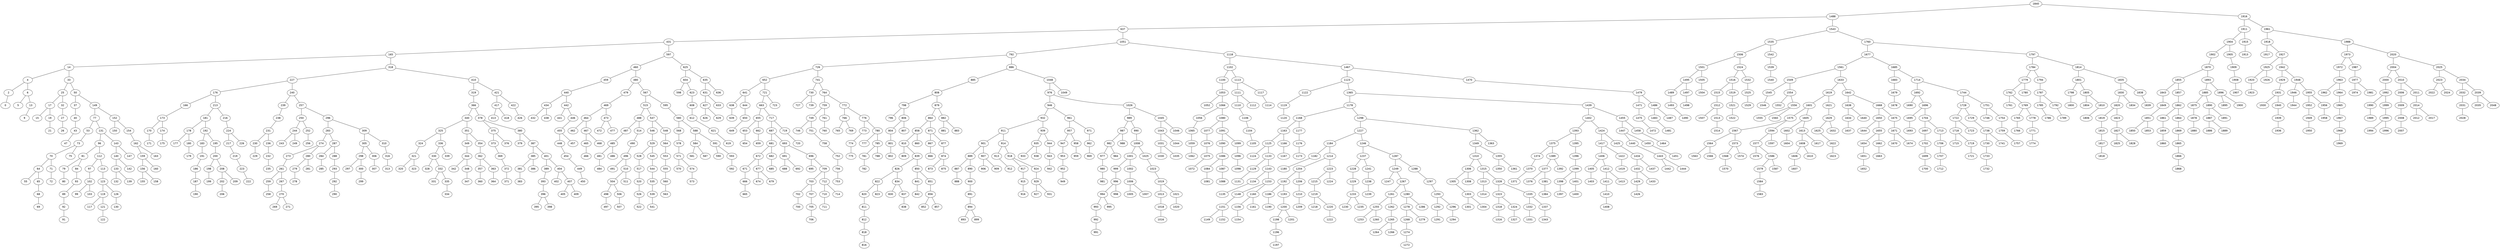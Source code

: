 graph BST {
    node [fontname="Helvetica"];
    1840 [label="1840"];
    1840 -- 1488;
    1488 [label="1488"];
    1488 -- 637;
    637 [label="637"];
    637 -- 431;
    431 [label="431"];
    431 -- 165;
    165 [label="165"];
    165 -- 14;
    14 [label="14"];
    14 -- 4;
    4 [label="4"];
    4 -- 2;
    2 [label="2"];
    2 -- 0;
    0 [label="0"];
    4 -- 6;
    6 [label="6"];
    6 -- 5;
    5 [label="5"];
    6 -- 13;
    13 [label="13"];
    13 -- 9;
    9 [label="9"];
    14 -- 33;
    33 [label="33"];
    33 -- 25;
    25 [label="25"];
    25 -- 17;
    17 [label="17"];
    17 -- 15;
    15 [label="15"];
    17 -- 19;
    19 [label="19"];
    19 -- 21;
    21 [label="21"];
    25 -- 32;
    32 [label="32"];
    32 -- 27;
    27 [label="27"];
    27 -- 26;
    26 [label="26"];
    33 -- 50;
    50 [label="50"];
    50 -- 37;
    37 [label="37"];
    37 -- 40;
    40 [label="40"];
    40 -- 43;
    43 [label="43"];
    43 -- 47;
    47 [label="47"];
    50 -- 149;
    149 [label="149"];
    149 -- 77;
    77 [label="77"];
    77 -- 53;
    53 [label="53"];
    53 -- 73;
    73 [label="73"];
    73 -- 70;
    70 [label="70"];
    70 -- 64;
    64 [label="64"];
    64 -- 55;
    55 [label="55"];
    64 -- 65;
    65 [label="65"];
    65 -- 68;
    68 [label="68"];
    68 -- 69;
    69 [label="69"];
    70 -- 71;
    71 [label="71"];
    71 -- 72;
    72 [label="72"];
    73 -- 75;
    75 [label="75"];
    77 -- 131;
    131 [label="131"];
    131 -- 96;
    96 [label="96"];
    96 -- 81;
    81 [label="81"];
    81 -- 79;
    79 [label="79"];
    79 -- 80;
    80 [label="80"];
    81 -- 84;
    84 [label="84"];
    84 -- 93;
    93 [label="93"];
    93 -- 89;
    89 [label="89"];
    89 -- 92;
    92 [label="92"];
    92 -- 91;
    91 [label="91"];
    96 -- 112;
    112 [label="112"];
    112 -- 97;
    97 [label="97"];
    97 -- 102;
    102 [label="102"];
    102 -- 99;
    99 [label="99"];
    102 -- 103;
    103 [label="103"];
    112 -- 113;
    113 [label="113"];
    113 -- 123;
    123 [label="123"];
    123 -- 119;
    119 [label="119"];
    119 -- 117;
    117 [label="117"];
    119 -- 121;
    121 [label="121"];
    121 -- 122;
    122 [label="122"];
    123 -- 126;
    126 [label="126"];
    126 -- 130;
    130 [label="130"];
    131 -- 143;
    143 [label="143"];
    143 -- 140;
    140 [label="140"];
    140 -- 133;
    133 [label="133"];
    133 -- 132;
    132 [label="132"];
    133 -- 139;
    139 [label="139"];
    140 -- 142;
    142 [label="142"];
    143 -- 147;
    147 [label="147"];
    149 -- 152;
    152 [label="152"];
    152 -- 150;
    150 [label="150"];
    152 -- 154;
    154 [label="154"];
    154 -- 162;
    162 [label="162"];
    162 -- 159;
    159 [label="159"];
    159 -- 156;
    156 [label="156"];
    156 -- 155;
    155 [label="155"];
    156 -- 158;
    158 [label="158"];
    159 -- 160;
    160 [label="160"];
    162 -- 163;
    163 [label="163"];
    165 -- 318;
    318 [label="318"];
    318 -- 227;
    227 [label="227"];
    227 -- 176;
    176 [label="176"];
    176 -- 166;
    166 [label="166"];
    166 -- 173;
    173 [label="173"];
    173 -- 170;
    170 [label="170"];
    170 -- 171;
    171 [label="171"];
    173 -- 174;
    174 [label="174"];
    174 -- 175;
    175 [label="175"];
    176 -- 213;
    213 [label="213"];
    213 -- 181;
    181 [label="181"];
    181 -- 178;
    178 [label="178"];
    178 -- 177;
    177 [label="177"];
    178 -- 180;
    180 [label="180"];
    180 -- 179;
    179 [label="179"];
    181 -- 192;
    192 [label="192"];
    192 -- 183;
    183 [label="183"];
    183 -- 191;
    191 [label="191"];
    191 -- 186;
    186 [label="186"];
    186 -- 187;
    187 [label="187"];
    187 -- 190;
    190 [label="190"];
    192 -- 195;
    195 [label="195"];
    195 -- 200;
    200 [label="200"];
    200 -- 198;
    198 [label="198"];
    198 -- 199;
    199 [label="199"];
    200 -- 208;
    208 [label="208"];
    208 -- 202;
    202 [label="202"];
    202 -- 206;
    206 [label="206"];
    208 -- 209;
    209 [label="209"];
    213 -- 216;
    216 [label="216"];
    216 -- 224;
    224 [label="224"];
    224 -- 217;
    217 [label="217"];
    217 -- 219;
    219 [label="219"];
    219 -- 223;
    223 [label="223"];
    223 -- 222;
    222 [label="222"];
    224 -- 226;
    226 [label="226"];
    227 -- 240;
    240 [label="240"];
    240 -- 239;
    239 [label="239"];
    239 -- 238;
    238 [label="238"];
    238 -- 231;
    231 [label="231"];
    231 -- 230;
    230 [label="230"];
    230 -- 229;
    229 [label="229"];
    231 -- 236;
    236 [label="236"];
    236 -- 232;
    232 [label="232"];
    232 -- 235;
    235 [label="235"];
    240 -- 257;
    257 [label="257"];
    257 -- 250;
    250 [label="250"];
    250 -- 244;
    244 [label="244"];
    244 -- 243;
    243 [label="243"];
    244 -- 249;
    249 [label="249"];
    250 -- 252;
    252 [label="252"];
    252 -- 256;
    256 [label="256"];
    257 -- 296;
    296 [label="296"];
    296 -- 283;
    283 [label="283"];
    283 -- 274;
    274 [label="274"];
    274 -- 273;
    273 [label="273"];
    273 -- 261;
    261 [label="261"];
    261 -- 259;
    259 [label="259"];
    259 -- 258;
    258 [label="258"];
    261 -- 267;
    267 [label="267"];
    267 -- 270;
    270 [label="270"];
    270 -- 269;
    269 [label="269"];
    270 -- 271;
    271 [label="271"];
    274 -- 280;
    280 [label="280"];
    280 -- 279;
    279 [label="279"];
    279 -- 278;
    278 [label="278"];
    280 -- 281;
    281 [label="281"];
    283 -- 287;
    287 [label="287"];
    287 -- 284;
    284 [label="284"];
    284 -- 285;
    285 [label="285"];
    287 -- 288;
    288 [label="288"];
    288 -- 293;
    293 [label="293"];
    293 -- 292;
    292 [label="292"];
    292 -- 290;
    290 [label="290"];
    296 -- 309;
    309 [label="309"];
    309 -- 305;
    305 [label="305"];
    305 -- 298;
    298 [label="298"];
    298 -- 297;
    297 [label="297"];
    298 -- 300;
    300 [label="300"];
    300 -- 299;
    299 [label="299"];
    305 -- 306;
    306 [label="306"];
    306 -- 307;
    307 [label="307"];
    309 -- 310;
    310 [label="310"];
    310 -- 316;
    316 [label="316"];
    316 -- 313;
    313 [label="313"];
    318 -- 410;
    410 [label="410"];
    410 -- 319;
    319 [label="319"];
    319 -- 366;
    366 [label="366"];
    366 -- 340;
    340 [label="340"];
    340 -- 325;
    325 [label="325"];
    325 -- 324;
    324 [label="324"];
    324 -- 321;
    321 [label="321"];
    321 -- 320;
    320 [label="320"];
    321 -- 323;
    323 [label="323"];
    325 -- 336;
    336 [label="336"];
    336 -- 330;
    330 [label="330"];
    330 -- 328;
    328 [label="328"];
    330 -- 332;
    332 [label="332"];
    332 -- 331;
    331 [label="331"];
    332 -- 335;
    335 [label="335"];
    335 -- 334;
    334 [label="334"];
    336 -- 339;
    339 [label="339"];
    340 -- 351;
    351 [label="351"];
    351 -- 349;
    349 [label="349"];
    349 -- 344;
    344 [label="344"];
    344 -- 342;
    342 [label="342"];
    344 -- 348;
    348 [label="348"];
    348 -- 347;
    347 [label="347"];
    351 -- 354;
    354 [label="354"];
    354 -- 362;
    362 [label="362"];
    362 -- 357;
    357 [label="357"];
    357 -- 360;
    360 [label="360"];
    362 -- 363;
    363 [label="363"];
    363 -- 364;
    364 [label="364"];
    366 -- 378;
    378 [label="378"];
    378 -- 375;
    375 [label="375"];
    375 -- 373;
    373 [label="373"];
    373 -- 369;
    369 [label="369"];
    369 -- 372;
    372 [label="372"];
    372 -- 371;
    371 [label="371"];
    375 -- 376;
    376 [label="376"];
    378 -- 380;
    380 [label="380"];
    380 -- 379;
    379 [label="379"];
    380 -- 387;
    387 [label="387"];
    387 -- 385;
    385 [label="385"];
    385 -- 381;
    381 [label="381"];
    381 -- 383;
    383 [label="383"];
    385 -- 386;
    386 [label="386"];
    387 -- 401;
    401 [label="401"];
    401 -- 389;
    389 [label="389"];
    389 -- 393;
    393 [label="393"];
    393 -- 396;
    396 [label="396"];
    396 -- 395;
    395 [label="395"];
    396 -- 398;
    398 [label="398"];
    401 -- 404;
    404 [label="404"];
    404 -- 402;
    402 [label="402"];
    404 -- 407;
    407 [label="407"];
    407 -- 405;
    405 [label="405"];
    407 -- 409;
    409 [label="409"];
    410 -- 421;
    421 [label="421"];
    421 -- 417;
    417 [label="417"];
    417 -- 413;
    413 [label="413"];
    417 -- 418;
    418 [label="418"];
    421 -- 422;
    422 [label="422"];
    422 -- 426;
    426 [label="426"];
    431 -- 597;
    597 [label="597"];
    597 -- 460;
    460 [label="460"];
    460 -- 459;
    459 [label="459"];
    459 -- 440;
    440 [label="440"];
    440 -- 434;
    434 [label="434"];
    434 -- 432;
    432 [label="432"];
    434 -- 438;
    438 [label="438"];
    440 -- 442;
    442 [label="442"];
    442 -- 441;
    441 [label="441"];
    442 -- 446;
    446 [label="446"];
    446 -- 455;
    455 [label="455"];
    455 -- 448;
    448 [label="448"];
    448 -- 454;
    454 [label="454"];
    454 -- 449;
    449 [label="449"];
    449 -- 450;
    450 [label="450"];
    455 -- 457;
    457 [label="457"];
    460 -- 480;
    480 [label="480"];
    480 -- 479;
    479 [label="479"];
    479 -- 469;
    469 [label="469"];
    469 -- 464;
    464 [label="464"];
    464 -- 462;
    462 [label="462"];
    464 -- 467;
    467 [label="467"];
    467 -- 465;
    465 [label="465"];
    465 -- 466;
    466 [label="466"];
    467 -- 468;
    468 [label="468"];
    469 -- 473;
    473 [label="473"];
    473 -- 472;
    472 [label="472"];
    473 -- 477;
    477 [label="477"];
    480 -- 567;
    567 [label="567"];
    567 -- 515;
    515 [label="515"];
    515 -- 488;
    488 [label="488"];
    488 -- 487;
    487 [label="487"];
    487 -- 485;
    485 [label="485"];
    485 -- 481;
    481 [label="481"];
    481 -- 484;
    484 [label="484"];
    485 -- 486;
    486 [label="486"];
    488 -- 514;
    514 [label="514"];
    514 -- 490;
    490 [label="490"];
    490 -- 496;
    496 [label="496"];
    496 -- 491;
    491 [label="491"];
    496 -- 510;
    510 [label="510"];
    510 -- 504;
    504 [label="504"];
    504 -- 498;
    498 [label="498"];
    498 -- 497;
    497 [label="497"];
    504 -- 506;
    506 [label="506"];
    506 -- 507;
    507 [label="507"];
    510 -- 511;
    511 [label="511"];
    515 -- 547;
    547 [label="547"];
    547 -- 546;
    546 [label="546"];
    546 -- 529;
    529 [label="529"];
    529 -- 528;
    528 [label="528"];
    528 -- 517;
    517 [label="517"];
    517 -- 520;
    520 [label="520"];
    520 -- 526;
    526 [label="526"];
    526 -- 522;
    522 [label="522"];
    529 -- 545;
    545 [label="545"];
    545 -- 544;
    544 [label="544"];
    544 -- 535;
    535 [label="535"];
    535 -- 539;
    539 [label="539"];
    539 -- 541;
    541 [label="541"];
    547 -- 548;
    548 [label="548"];
    548 -- 564;
    564 [label="564"];
    564 -- 553;
    553 [label="553"];
    553 -- 555;
    555 [label="555"];
    555 -- 560;
    560 [label="560"];
    560 -- 563;
    563 [label="563"];
    567 -- 595;
    595 [label="595"];
    595 -- 580;
    580 [label="580"];
    580 -- 568;
    568 [label="568"];
    568 -- 578;
    578 [label="578"];
    578 -- 571;
    571 [label="571"];
    571 -- 570;
    570 [label="570"];
    571 -- 574;
    574 [label="574"];
    574 -- 573;
    573 [label="573"];
    580 -- 588;
    588 [label="588"];
    588 -- 584;
    584 [label="584"];
    584 -- 581;
    581 [label="581"];
    584 -- 587;
    587 [label="587"];
    588 -- 591;
    591 [label="591"];
    591 -- 590;
    590 [label="590"];
    591 -- 593;
    593 [label="593"];
    593 -- 592;
    592 [label="592"];
    597 -- 625;
    625 [label="625"];
    625 -- 604;
    604 [label="604"];
    604 -- 598;
    598 [label="598"];
    604 -- 623;
    623 [label="623"];
    623 -- 608;
    608 [label="608"];
    608 -- 612;
    612 [label="612"];
    612 -- 621;
    621 [label="621"];
    621 -- 619;
    619 [label="619"];
    625 -- 635;
    635 [label="635"];
    635 -- 631;
    631 [label="631"];
    631 -- 627;
    627 [label="627"];
    627 -- 626;
    626 [label="626"];
    627 -- 629;
    629 [label="629"];
    631 -- 633;
    633 [label="633"];
    635 -- 636;
    636 [label="636"];
    637 -- 1051;
    1051 [label="1051"];
    1051 -- 792;
    792 [label="792"];
    792 -- 726;
    726 [label="726"];
    726 -- 652;
    652 [label="652"];
    652 -- 641;
    641 [label="641"];
    641 -- 638;
    638 [label="638"];
    638 -- 639;
    639 [label="639"];
    641 -- 644;
    644 [label="644"];
    644 -- 650;
    650 [label="650"];
    650 -- 649;
    649 [label="649"];
    652 -- 721;
    721 [label="721"];
    721 -- 663;
    663 [label="663"];
    663 -- 655;
    655 [label="655"];
    655 -- 653;
    653 [label="653"];
    653 -- 654;
    654 [label="654"];
    655 -- 662;
    662 [label="662"];
    662 -- 659;
    659 [label="659"];
    663 -- 717;
    717 [label="717"];
    717 -- 687;
    687 [label="687"];
    687 -- 681;
    681 [label="681"];
    681 -- 672;
    672 [label="672"];
    672 -- 671;
    671 [label="671"];
    671 -- 666;
    666 [label="666"];
    666 -- 665;
    665 [label="665"];
    672 -- 677;
    677 [label="677"];
    677 -- 674;
    674 [label="674"];
    677 -- 679;
    679 [label="679"];
    681 -- 682;
    682 [label="682"];
    682 -- 685;
    685 [label="685"];
    687 -- 693;
    693 [label="693"];
    693 -- 691;
    691 [label="691"];
    691 -- 688;
    688 [label="688"];
    691 -- 692;
    692 [label="692"];
    693 -- 696;
    696 [label="696"];
    696 -- 695;
    695 [label="695"];
    696 -- 709;
    709 [label="709"];
    709 -- 703;
    703 [label="703"];
    703 -- 702;
    702 [label="702"];
    702 -- 700;
    700 [label="700"];
    703 -- 707;
    707 [label="707"];
    707 -- 705;
    705 [label="705"];
    705 -- 706;
    706 [label="706"];
    709 -- 712;
    712 [label="712"];
    712 -- 710;
    710 [label="710"];
    710 -- 711;
    711 [label="711"];
    712 -- 714;
    714 [label="714"];
    717 -- 719;
    719 [label="719"];
    719 -- 720;
    720 [label="720"];
    721 -- 723;
    723 [label="723"];
    726 -- 741;
    741 [label="741"];
    741 -- 730;
    730 [label="730"];
    730 -- 727;
    727 [label="727"];
    730 -- 739;
    739 [label="739"];
    741 -- 764;
    764 [label="764"];
    764 -- 759;
    759 [label="759"];
    759 -- 749;
    749 [label="749"];
    749 -- 746;
    746 [label="746"];
    749 -- 751;
    751 [label="751"];
    751 -- 758;
    758 [label="758"];
    758 -- 752;
    752 [label="752"];
    752 -- 756;
    756 [label="756"];
    756 -- 753;
    753 [label="753"];
    759 -- 761;
    761 [label="761"];
    761 -- 760;
    760 [label="760"];
    764 -- 772;
    772 [label="772"];
    772 -- 766;
    766 [label="766"];
    766 -- 765;
    765 [label="765"];
    766 -- 769;
    769 [label="769"];
    772 -- 776;
    776 [label="776"];
    776 -- 773;
    773 [label="773"];
    773 -- 774;
    774 [label="774"];
    774 -- 775;
    775 [label="775"];
    776 -- 780;
    780 [label="780"];
    780 -- 777;
    777 [label="777"];
    780 -- 785;
    785 [label="785"];
    785 -- 781;
    781 [label="781"];
    781 -- 782;
    782 [label="782"];
    785 -- 788;
    788 [label="788"];
    792 -- 886;
    886 [label="886"];
    886 -- 885;
    885 [label="885"];
    885 -- 808;
    808 [label="808"];
    808 -- 798;
    798 [label="798"];
    798 -- 796;
    796 [label="796"];
    798 -- 806;
    806 [label="806"];
    806 -- 804;
    804 [label="804"];
    804 -- 801;
    801 [label="801"];
    801 -- 802;
    802 [label="802"];
    806 -- 807;
    807 [label="807"];
    808 -- 879;
    879 [label="879"];
    879 -- 864;
    864 [label="864"];
    864 -- 858;
    858 [label="858"];
    858 -- 810;
    810 [label="810"];
    810 -- 809;
    809 [label="809"];
    810 -- 839;
    839 [label="839"];
    839 -- 826;
    826 [label="826"];
    826 -- 822;
    822 [label="822"];
    822 -- 820;
    820 [label="820"];
    820 -- 811;
    811 [label="811"];
    811 -- 812;
    812 [label="812"];
    812 -- 818;
    818 [label="818"];
    818 -- 816;
    816 [label="816"];
    822 -- 823;
    823 [label="823"];
    826 -- 834;
    834 [label="834"];
    834 -- 830;
    830 [label="830"];
    834 -- 837;
    837 [label="837"];
    837 -- 838;
    838 [label="838"];
    839 -- 850;
    850 [label="850"];
    850 -- 841;
    841 [label="841"];
    841 -- 842;
    842 [label="842"];
    850 -- 851;
    851 [label="851"];
    851 -- 856;
    856 [label="856"];
    856 -- 852;
    852 [label="852"];
    856 -- 857;
    857 [label="857"];
    858 -- 860;
    860 [label="860"];
    864 -- 871;
    871 [label="871"];
    871 -- 867;
    867 [label="867"];
    867 -- 866;
    866 [label="866"];
    871 -- 877;
    877 [label="877"];
    877 -- 874;
    874 [label="874"];
    874 -- 873;
    873 [label="873"];
    874 -- 875;
    875 [label="875"];
    879 -- 882;
    882 [label="882"];
    882 -- 881;
    881 [label="881"];
    882 -- 883;
    883 [label="883"];
    886 -- 1048;
    1048 [label="1048"];
    1048 -- 976;
    976 [label="976"];
    976 -- 946;
    946 [label="946"];
    946 -- 932;
    932 [label="932"];
    932 -- 911;
    911 [label="911"];
    911 -- 901;
    901 [label="901"];
    901 -- 889;
    889 [label="889"];
    889 -- 887;
    887 [label="887"];
    887 -- 888;
    888 [label="888"];
    889 -- 890;
    890 [label="890"];
    890 -- 900;
    900 [label="900"];
    900 -- 891;
    891 [label="891"];
    891 -- 894;
    894 [label="894"];
    894 -- 893;
    893 [label="893"];
    894 -- 899;
    899 [label="899"];
    901 -- 907;
    907 [label="907"];
    907 -- 906;
    906 [label="906"];
    907 -- 909;
    909 [label="909"];
    911 -- 914;
    914 [label="914"];
    914 -- 913;
    913 [label="913"];
    913 -- 912;
    912 [label="912"];
    914 -- 918;
    918 [label="918"];
    918 -- 917;
    917 [label="917"];
    917 -- 915;
    915 [label="915"];
    915 -- 916;
    916 [label="916"];
    918 -- 924;
    924 [label="924"];
    924 -- 929;
    929 [label="929"];
    929 -- 927;
    927 [label="927"];
    929 -- 931;
    931 [label="931"];
    932 -- 939;
    939 [label="939"];
    939 -- 935;
    935 [label="935"];
    935 -- 933;
    933 [label="933"];
    935 -- 938;
    938 [label="938"];
    939 -- 944;
    944 [label="944"];
    944 -- 943;
    943 [label="943"];
    943 -- 942;
    942 [label="942"];
    946 -- 961;
    961 [label="961"];
    961 -- 957;
    957 [label="957"];
    957 -- 947;
    947 [label="947"];
    947 -- 953;
    953 [label="953"];
    953 -- 952;
    952 [label="952"];
    952 -- 949;
    949 [label="949"];
    957 -- 958;
    958 [label="958"];
    958 -- 959;
    959 [label="959"];
    961 -- 971;
    971 [label="971"];
    971 -- 962;
    962 [label="962"];
    962 -- 969;
    969 [label="969"];
    976 -- 1026;
    1026 [label="1026"];
    1026 -- 989;
    989 [label="989"];
    989 -- 987;
    987 [label="987"];
    987 -- 982;
    982 [label="982"];
    982 -- 977;
    977 [label="977"];
    977 -- 980;
    980 [label="980"];
    980 -- 981;
    981 [label="981"];
    982 -- 984;
    984 [label="984"];
    987 -- 988;
    988 [label="988"];
    989 -- 990;
    990 [label="990"];
    990 -- 1008;
    1008 [label="1008"];
    1008 -- 1001;
    1001 [label="1001"];
    1001 -- 999;
    999 [label="999"];
    999 -- 996;
    996 [label="996"];
    996 -- 994;
    994 [label="994"];
    994 -- 993;
    993 [label="993"];
    993 -- 992;
    992 [label="992"];
    992 -- 991;
    991 [label="991"];
    994 -- 995;
    995 [label="995"];
    996 -- 998;
    998 [label="998"];
    1001 -- 1002;
    1002 [label="1002"];
    1002 -- 1006;
    1006 [label="1006"];
    1006 -- 1005;
    1005 [label="1005"];
    1006 -- 1007;
    1007 [label="1007"];
    1008 -- 1025;
    1025 [label="1025"];
    1025 -- 1023;
    1023 [label="1023"];
    1023 -- 1019;
    1019 [label="1019"];
    1019 -- 1013;
    1013 [label="1013"];
    1013 -- 1018;
    1018 [label="1018"];
    1018 -- 1016;
    1016 [label="1016"];
    1019 -- 1021;
    1021 [label="1021"];
    1021 -- 1020;
    1020 [label="1020"];
    1026 -- 1045;
    1045 [label="1045"];
    1045 -- 1043;
    1043 [label="1043"];
    1043 -- 1031;
    1031 [label="1031"];
    1031 -- 1030;
    1030 [label="1030"];
    1031 -- 1035;
    1035 [label="1035"];
    1043 -- 1044;
    1044 [label="1044"];
    1045 -- 1046;
    1046 [label="1046"];
    1048 -- 1049;
    1049 [label="1049"];
    1051 -- 1118;
    1118 [label="1118"];
    1118 -- 1102;
    1102 [label="1102"];
    1102 -- 1100;
    1100 [label="1100"];
    1100 -- 1053;
    1053 [label="1053"];
    1053 -- 1052;
    1052 [label="1052"];
    1053 -- 1066;
    1066 [label="1066"];
    1066 -- 1056;
    1056 [label="1056"];
    1056 -- 1065;
    1065 [label="1065"];
    1065 -- 1059;
    1059 [label="1059"];
    1059 -- 1062;
    1062 [label="1062"];
    1066 -- 1080;
    1080 [label="1080"];
    1080 -- 1077;
    1077 [label="1077"];
    1077 -- 1076;
    1076 [label="1076"];
    1076 -- 1075;
    1075 [label="1075"];
    1075 -- 1072;
    1072 [label="1072"];
    1080 -- 1091;
    1091 [label="1091"];
    1091 -- 1090;
    1090 [label="1090"];
    1090 -- 1086;
    1086 [label="1086"];
    1086 -- 1084;
    1084 [label="1084"];
    1084 -- 1081;
    1081 [label="1081"];
    1086 -- 1087;
    1087 [label="1087"];
    1087 -- 1088;
    1088 [label="1088"];
    1091 -- 1099;
    1099 [label="1099"];
    1099 -- 1096;
    1096 [label="1096"];
    1096 -- 1098;
    1098 [label="1098"];
    1102 -- 1113;
    1113 [label="1113"];
    1113 -- 1111;
    1111 [label="1111"];
    1111 -- 1110;
    1110 [label="1110"];
    1110 -- 1106;
    1106 [label="1106"];
    1106 -- 1104;
    1104 [label="1104"];
    1104 -- 1105;
    1105 [label="1105"];
    1111 -- 1112;
    1112 [label="1112"];
    1113 -- 1117;
    1117 [label="1117"];
    1117 -- 1114;
    1114 [label="1114"];
    1118 -- 1467;
    1467 [label="1467"];
    1467 -- 1123;
    1123 [label="1123"];
    1123 -- 1122;
    1122 [label="1122"];
    1122 -- 1119;
    1119 [label="1119"];
    1119 -- 1120;
    1120 [label="1120"];
    1123 -- 1365;
    1365 [label="1365"];
    1365 -- 1178;
    1178 [label="1178"];
    1178 -- 1168;
    1168 [label="1168"];
    1168 -- 1163;
    1163 [label="1163"];
    1163 -- 1125;
    1125 [label="1125"];
    1125 -- 1124;
    1124 [label="1124"];
    1125 -- 1133;
    1133 [label="1133"];
    1133 -- 1129;
    1129 [label="1129"];
    1129 -- 1131;
    1131 [label="1131"];
    1133 -- 1143;
    1143 [label="1143"];
    1143 -- 1134;
    1134 [label="1134"];
    1134 -- 1135;
    1135 [label="1135"];
    1143 -- 1153;
    1153 [label="1153"];
    1153 -- 1148;
    1148 [label="1148"];
    1148 -- 1151;
    1151 [label="1151"];
    1151 -- 1149;
    1149 [label="1149"];
    1151 -- 1152;
    1152 [label="1152"];
    1153 -- 1160;
    1160 [label="1160"];
    1160 -- 1156;
    1156 [label="1156"];
    1156 -- 1154;
    1154 [label="1154"];
    1160 -- 1161;
    1161 [label="1161"];
    1163 -- 1166;
    1166 [label="1166"];
    1166 -- 1167;
    1167 [label="1167"];
    1168 -- 1177;
    1177 [label="1177"];
    1177 -- 1176;
    1176 [label="1176"];
    1176 -- 1173;
    1173 [label="1173"];
    1178 -- 1298;
    1298 [label="1298"];
    1298 -- 1227;
    1227 [label="1227"];
    1227 -- 1184;
    1184 [label="1184"];
    1184 -- 1182;
    1182 [label="1182"];
    1182 -- 1180;
    1180 [label="1180"];
    1184 -- 1214;
    1214 [label="1214"];
    1214 -- 1204;
    1204 [label="1204"];
    1204 -- 1192;
    1192 [label="1192"];
    1192 -- 1186;
    1186 [label="1186"];
    1186 -- 1190;
    1190 [label="1190"];
    1192 -- 1193;
    1193 [label="1193"];
    1193 -- 1200;
    1200 [label="1200"];
    1200 -- 1198;
    1198 [label="1198"];
    1198 -- 1196;
    1196 [label="1196"];
    1196 -- 1197;
    1197 [label="1197"];
    1200 -- 1201;
    1201 [label="1201"];
    1204 -- 1206;
    1206 [label="1206"];
    1206 -- 1210;
    1210 [label="1210"];
    1210 -- 1209;
    1209 [label="1209"];
    1214 -- 1223;
    1223 [label="1223"];
    1223 -- 1215;
    1215 [label="1215"];
    1215 -- 1219;
    1219 [label="1219"];
    1219 -- 1218;
    1218 [label="1218"];
    1219 -- 1220;
    1220 [label="1220"];
    1220 -- 1222;
    1222 [label="1222"];
    1223 -- 1224;
    1224 [label="1224"];
    1227 -- 1246;
    1246 [label="1246"];
    1246 -- 1237;
    1237 [label="1237"];
    1237 -- 1228;
    1228 [label="1228"];
    1228 -- 1229;
    1229 [label="1229"];
    1229 -- 1233;
    1233 [label="1233"];
    1233 -- 1230;
    1230 [label="1230"];
    1233 -- 1235;
    1235 [label="1235"];
    1237 -- 1241;
    1241 [label="1241"];
    1241 -- 1238;
    1238 [label="1238"];
    1238 -- 1239;
    1239 [label="1239"];
    1246 -- 1287;
    1287 [label="1287"];
    1287 -- 1249;
    1249 [label="1249"];
    1249 -- 1247;
    1247 [label="1247"];
    1249 -- 1267;
    1267 [label="1267"];
    1267 -- 1261;
    1261 [label="1261"];
    1261 -- 1255;
    1255 [label="1255"];
    1255 -- 1253;
    1253 [label="1253"];
    1255 -- 1260;
    1260 [label="1260"];
    1261 -- 1262;
    1262 [label="1262"];
    1262 -- 1265;
    1265 [label="1265"];
    1265 -- 1264;
    1264 [label="1264"];
    1265 -- 1266;
    1266 [label="1266"];
    1267 -- 1280;
    1280 [label="1280"];
    1280 -- 1278;
    1278 [label="1278"];
    1278 -- 1268;
    1268 [label="1268"];
    1268 -- 1274;
    1274 [label="1274"];
    1274 -- 1272;
    1272 [label="1272"];
    1278 -- 1279;
    1279 [label="1279"];
    1280 -- 1286;
    1286 [label="1286"];
    1287 -- 1288;
    1288 [label="1288"];
    1288 -- 1297;
    1297 [label="1297"];
    1297 -- 1293;
    1293 [label="1293"];
    1293 -- 1292;
    1292 [label="1292"];
    1292 -- 1291;
    1291 [label="1291"];
    1293 -- 1296;
    1296 [label="1296"];
    1296 -- 1294;
    1294 [label="1294"];
    1298 -- 1362;
    1362 [label="1362"];
    1362 -- 1349;
    1349 [label="1349"];
    1349 -- 1310;
    1310 [label="1310"];
    1310 -- 1306;
    1306 [label="1306"];
    1306 -- 1305;
    1305 [label="1305"];
    1305 -- 1303;
    1303 [label="1303"];
    1303 -- 1301;
    1301 [label="1301"];
    1303 -- 1304;
    1304 [label="1304"];
    1306 -- 1308;
    1308 [label="1308"];
    1310 -- 1315;
    1315 [label="1315"];
    1315 -- 1313;
    1313 [label="1313"];
    1313 -- 1314;
    1314 [label="1314"];
    1315 -- 1328;
    1328 [label="1328"];
    1328 -- 1323;
    1323 [label="1323"];
    1323 -- 1318;
    1318 [label="1318"];
    1318 -- 1316;
    1316 [label="1316"];
    1323 -- 1324;
    1324 [label="1324"];
    1324 -- 1327;
    1327 [label="1327"];
    1328 -- 1335;
    1335 [label="1335"];
    1335 -- 1332;
    1332 [label="1332"];
    1332 -- 1331;
    1331 [label="1331"];
    1335 -- 1337;
    1337 [label="1337"];
    1337 -- 1343;
    1343 [label="1343"];
    1349 -- 1355;
    1355 [label="1355"];
    1355 -- 1350;
    1350 [label="1350"];
    1355 -- 1361;
    1361 [label="1361"];
    1362 -- 1363;
    1363 [label="1363"];
    1365 -- 1439;
    1439 [label="1439"];
    1439 -- 1402;
    1402 [label="1402"];
    1402 -- 1393;
    1393 [label="1393"];
    1393 -- 1375;
    1375 [label="1375"];
    1375 -- 1374;
    1374 [label="1374"];
    1374 -- 1370;
    1370 [label="1370"];
    1370 -- 1371;
    1371 [label="1371"];
    1375 -- 1389;
    1389 [label="1389"];
    1389 -- 1377;
    1377 [label="1377"];
    1377 -- 1376;
    1376 [label="1376"];
    1377 -- 1381;
    1381 [label="1381"];
    1381 -- 1384;
    1384 [label="1384"];
    1389 -- 1392;
    1392 [label="1392"];
    1393 -- 1395;
    1395 [label="1395"];
    1395 -- 1396;
    1396 [label="1396"];
    1396 -- 1399;
    1399 [label="1399"];
    1399 -- 1398;
    1398 [label="1398"];
    1398 -- 1397;
    1397 [label="1397"];
    1399 -- 1401;
    1401 [label="1401"];
    1401 -- 1400;
    1400 [label="1400"];
    1402 -- 1424;
    1424 [label="1424"];
    1424 -- 1417;
    1417 [label="1417"];
    1417 -- 1406;
    1406 [label="1406"];
    1406 -- 1405;
    1405 [label="1405"];
    1405 -- 1403;
    1403 [label="1403"];
    1406 -- 1412;
    1412 [label="1412"];
    1412 -- 1411;
    1411 [label="1411"];
    1411 -- 1410;
    1410 [label="1410"];
    1410 -- 1408;
    1408 [label="1408"];
    1412 -- 1413;
    1413 [label="1413"];
    1417 -- 1422;
    1422 [label="1422"];
    1422 -- 1419;
    1419 [label="1419"];
    1424 -- 1425;
    1425 [label="1425"];
    1425 -- 1434;
    1434 [label="1434"];
    1434 -- 1432;
    1432 [label="1432"];
    1432 -- 1429;
    1429 [label="1429"];
    1429 -- 1426;
    1426 [label="1426"];
    1432 -- 1433;
    1433 [label="1433"];
    1434 -- 1437;
    1437 [label="1437"];
    1439 -- 1455;
    1455 [label="1455"];
    1455 -- 1447;
    1447 [label="1447"];
    1447 -- 1440;
    1440 [label="1440"];
    1440 -- 1443;
    1443 [label="1443"];
    1443 -- 1442;
    1442 [label="1442"];
    1443 -- 1444;
    1444 [label="1444"];
    1447 -- 1450;
    1450 [label="1450"];
    1450 -- 1451;
    1451 [label="1451"];
    1455 -- 1458;
    1458 [label="1458"];
    1458 -- 1464;
    1464 [label="1464"];
    1467 -- 1470;
    1470 [label="1470"];
    1470 -- 1479;
    1479 [label="1479"];
    1479 -- 1471;
    1471 [label="1471"];
    1471 -- 1475;
    1475 [label="1475"];
    1475 -- 1472;
    1472 [label="1472"];
    1479 -- 1486;
    1486 [label="1486"];
    1486 -- 1483;
    1483 [label="1483"];
    1483 -- 1481;
    1481 [label="1481"];
    1486 -- 1487;
    1487 [label="1487"];
    1488 -- 1543;
    1543 [label="1543"];
    1543 -- 1535;
    1535 [label="1535"];
    1535 -- 1506;
    1506 [label="1506"];
    1506 -- 1501;
    1501 [label="1501"];
    1501 -- 1495;
    1495 [label="1495"];
    1495 -- 1489;
    1489 [label="1489"];
    1489 -- 1493;
    1493 [label="1493"];
    1493 -- 1490;
    1490 [label="1490"];
    1495 -- 1497;
    1497 [label="1497"];
    1497 -- 1498;
    1498 [label="1498"];
    1501 -- 1505;
    1505 [label="1505"];
    1505 -- 1504;
    1504 [label="1504"];
    1506 -- 1524;
    1524 [label="1524"];
    1524 -- 1516;
    1516 [label="1516"];
    1516 -- 1515;
    1515 [label="1515"];
    1515 -- 1512;
    1512 [label="1512"];
    1512 -- 1507;
    1507 [label="1507"];
    1512 -- 1513;
    1513 [label="1513"];
    1513 -- 1514;
    1514 [label="1514"];
    1516 -- 1519;
    1519 [label="1519"];
    1519 -- 1521;
    1521 [label="1521"];
    1521 -- 1522;
    1522 [label="1522"];
    1524 -- 1532;
    1532 [label="1532"];
    1532 -- 1525;
    1525 [label="1525"];
    1525 -- 1529;
    1529 [label="1529"];
    1535 -- 1542;
    1542 [label="1542"];
    1542 -- 1539;
    1539 [label="1539"];
    1539 -- 1540;
    1540 [label="1540"];
    1543 -- 1760;
    1760 [label="1760"];
    1760 -- 1677;
    1677 [label="1677"];
    1677 -- 1561;
    1561 [label="1561"];
    1561 -- 1549;
    1549 [label="1549"];
    1549 -- 1545;
    1545 [label="1545"];
    1545 -- 1546;
    1546 [label="1546"];
    1549 -- 1554;
    1554 [label="1554"];
    1554 -- 1552;
    1552 [label="1552"];
    1554 -- 1556;
    1556 [label="1556"];
    1556 -- 1555;
    1555 [label="1555"];
    1556 -- 1560;
    1560 [label="1560"];
    1561 -- 1633;
    1633 [label="1633"];
    1633 -- 1619;
    1619 [label="1619"];
    1619 -- 1601;
    1601 [label="1601"];
    1601 -- 1575;
    1575 [label="1575"];
    1575 -- 1567;
    1567 [label="1567"];
    1567 -- 1564;
    1564 [label="1564"];
    1564 -- 1563;
    1563 [label="1563"];
    1564 -- 1566;
    1566 [label="1566"];
    1567 -- 1573;
    1573 [label="1573"];
    1573 -- 1568;
    1568 [label="1568"];
    1568 -- 1570;
    1570 [label="1570"];
    1573 -- 1574;
    1574 [label="1574"];
    1575 -- 1594;
    1594 [label="1594"];
    1594 -- 1577;
    1577 [label="1577"];
    1577 -- 1576;
    1576 [label="1576"];
    1577 -- 1586;
    1586 [label="1586"];
    1586 -- 1579;
    1579 [label="1579"];
    1579 -- 1584;
    1584 [label="1584"];
    1584 -- 1583;
    1583 [label="1583"];
    1586 -- 1587;
    1587 [label="1587"];
    1594 -- 1597;
    1597 [label="1597"];
    1601 -- 1605;
    1605 [label="1605"];
    1605 -- 1602;
    1602 [label="1602"];
    1602 -- 1604;
    1604 [label="1604"];
    1605 -- 1613;
    1613 [label="1613"];
    1613 -- 1608;
    1608 [label="1608"];
    1608 -- 1606;
    1606 [label="1606"];
    1606 -- 1607;
    1607 [label="1607"];
    1608 -- 1610;
    1610 [label="1610"];
    1613 -- 1617;
    1617 [label="1617"];
    1619 -- 1621;
    1621 [label="1621"];
    1621 -- 1629;
    1629 [label="1629"];
    1629 -- 1625;
    1625 [label="1625"];
    1625 -- 1622;
    1622 [label="1622"];
    1622 -- 1623;
    1623 [label="1623"];
    1629 -- 1632;
    1632 [label="1632"];
    1633 -- 1642;
    1642 [label="1642"];
    1642 -- 1638;
    1638 [label="1638"];
    1638 -- 1634;
    1634 [label="1634"];
    1634 -- 1637;
    1637 [label="1637"];
    1638 -- 1640;
    1640 [label="1640"];
    1642 -- 1668;
    1668 [label="1668"];
    1668 -- 1650;
    1650 [label="1650"];
    1650 -- 1644;
    1644 [label="1644"];
    1650 -- 1655;
    1655 [label="1655"];
    1655 -- 1654;
    1654 [label="1654"];
    1654 -- 1651;
    1651 [label="1651"];
    1651 -- 1652;
    1652 [label="1652"];
    1655 -- 1662;
    1662 [label="1662"];
    1662 -- 1663;
    1663 [label="1663"];
    1668 -- 1675;
    1675 [label="1675"];
    1675 -- 1671;
    1671 [label="1671"];
    1671 -- 1670;
    1670 [label="1670"];
    1671 -- 1674;
    1674 [label="1674"];
    1677 -- 1685;
    1685 [label="1685"];
    1685 -- 1683;
    1683 [label="1683"];
    1683 -- 1679;
    1679 [label="1679"];
    1679 -- 1678;
    1678 [label="1678"];
    1685 -- 1714;
    1714 [label="1714"];
    1714 -- 1692;
    1692 [label="1692"];
    1692 -- 1690;
    1690 [label="1690"];
    1692 -- 1696;
    1696 [label="1696"];
    1696 -- 1695;
    1695 [label="1695"];
    1695 -- 1693;
    1693 [label="1693"];
    1696 -- 1704;
    1704 [label="1704"];
    1704 -- 1697;
    1697 [label="1697"];
    1697 -- 1702;
    1702 [label="1702"];
    1702 -- 1699;
    1699 [label="1699"];
    1699 -- 1700;
    1700 [label="1700"];
    1704 -- 1713;
    1713 [label="1713"];
    1713 -- 1706;
    1706 [label="1706"];
    1706 -- 1707;
    1707 [label="1707"];
    1707 -- 1712;
    1712 [label="1712"];
    1714 -- 1744;
    1744 [label="1744"];
    1744 -- 1728;
    1728 [label="1728"];
    1728 -- 1722;
    1722 [label="1722"];
    1722 -- 1718;
    1718 [label="1718"];
    1718 -- 1715;
    1715 [label="1715"];
    1718 -- 1719;
    1719 [label="1719"];
    1719 -- 1721;
    1721 [label="1721"];
    1722 -- 1723;
    1723 [label="1723"];
    1728 -- 1729;
    1729 [label="1729"];
    1729 -- 1738;
    1738 [label="1738"];
    1738 -- 1730;
    1730 [label="1730"];
    1730 -- 1733;
    1733 [label="1733"];
    1733 -- 1732;
    1732 [label="1732"];
    1738 -- 1741;
    1741 [label="1741"];
    1744 -- 1751;
    1751 [label="1751"];
    1751 -- 1746;
    1746 [label="1746"];
    1751 -- 1754;
    1754 [label="1754"];
    1754 -- 1759;
    1759 [label="1759"];
    1759 -- 1757;
    1757 [label="1757"];
    1760 -- 1797;
    1797 [label="1797"];
    1797 -- 1784;
    1784 [label="1784"];
    1784 -- 1779;
    1779 [label="1779"];
    1779 -- 1762;
    1762 [label="1762"];
    1762 -- 1761;
    1761 [label="1761"];
    1762 -- 1769;
    1769 [label="1769"];
    1769 -- 1765;
    1765 [label="1765"];
    1765 -- 1766;
    1766 [label="1766"];
    1769 -- 1778;
    1778 [label="1778"];
    1778 -- 1771;
    1771 [label="1771"];
    1771 -- 1774;
    1774 [label="1774"];
    1779 -- 1780;
    1780 [label="1780"];
    1784 -- 1794;
    1794 [label="1794"];
    1794 -- 1787;
    1787 [label="1787"];
    1787 -- 1785;
    1785 [label="1785"];
    1785 -- 1786;
    1786 [label="1786"];
    1787 -- 1792;
    1792 [label="1792"];
    1792 -- 1789;
    1789 [label="1789"];
    1797 -- 1814;
    1814 [label="1814"];
    1814 -- 1801;
    1801 [label="1801"];
    1801 -- 1798;
    1798 [label="1798"];
    1798 -- 1800;
    1800 [label="1800"];
    1801 -- 1805;
    1805 [label="1805"];
    1805 -- 1804;
    1804 [label="1804"];
    1805 -- 1810;
    1810 [label="1810"];
    1810 -- 1806;
    1806 [label="1806"];
    1814 -- 1835;
    1835 [label="1835"];
    1835 -- 1830;
    1830 [label="1830"];
    1830 -- 1820;
    1820 [label="1820"];
    1820 -- 1819;
    1819 [label="1819"];
    1819 -- 1815;
    1815 [label="1815"];
    1815 -- 1817;
    1817 [label="1817"];
    1817 -- 1818;
    1818 [label="1818"];
    1820 -- 1823;
    1823 [label="1823"];
    1823 -- 1827;
    1827 [label="1827"];
    1827 -- 1825;
    1825 [label="1825"];
    1827 -- 1828;
    1828 [label="1828"];
    1830 -- 1834;
    1834 [label="1834"];
    1835 -- 1838;
    1838 [label="1838"];
    1838 -- 1839;
    1839 [label="1839"];
    1840 -- 1916;
    1916 [label="1916"];
    1916 -- 1911;
    1911 [label="1911"];
    1911 -- 1904;
    1904 [label="1904"];
    1904 -- 1902;
    1902 [label="1902"];
    1902 -- 1870;
    1870 [label="1870"];
    1870 -- 1855;
    1855 [label="1855"];
    1855 -- 1843;
    1843 [label="1843"];
    1843 -- 1849;
    1849 [label="1849"];
    1849 -- 1851;
    1851 [label="1851"];
    1851 -- 1850;
    1850 [label="1850"];
    1851 -- 1853;
    1853 [label="1853"];
    1855 -- 1857;
    1857 [label="1857"];
    1857 -- 1862;
    1862 [label="1862"];
    1862 -- 1861;
    1861 [label="1861"];
    1861 -- 1859;
    1859 [label="1859"];
    1859 -- 1860;
    1860 [label="1860"];
    1862 -- 1864;
    1864 [label="1864"];
    1864 -- 1869;
    1869 [label="1869"];
    1869 -- 1865;
    1865 [label="1865"];
    1865 -- 1866;
    1866 [label="1866"];
    1866 -- 1868;
    1868 [label="1868"];
    1870 -- 1893;
    1893 [label="1893"];
    1893 -- 1885;
    1885 [label="1885"];
    1885 -- 1875;
    1875 [label="1875"];
    1875 -- 1878;
    1878 [label="1878"];
    1878 -- 1880;
    1880 [label="1880"];
    1885 -- 1890;
    1890 [label="1890"];
    1890 -- 1887;
    1887 [label="1887"];
    1887 -- 1886;
    1886 [label="1886"];
    1887 -- 1889;
    1889 [label="1889"];
    1890 -- 1891;
    1891 [label="1891"];
    1893 -- 1896;
    1896 [label="1896"];
    1896 -- 1895;
    1895 [label="1895"];
    1896 -- 1900;
    1900 [label="1900"];
    1904 -- 1905;
    1905 [label="1905"];
    1905 -- 1909;
    1909 [label="1909"];
    1909 -- 1908;
    1908 [label="1908"];
    1908 -- 1907;
    1907 [label="1907"];
    1911 -- 1915;
    1915 [label="1915"];
    1915 -- 1913;
    1913 [label="1913"];
    1916 -- 1961;
    1961 [label="1961"];
    1961 -- 1918;
    1918 [label="1918"];
    1918 -- 1917;
    1917 [label="1917"];
    1918 -- 1927;
    1927 [label="1927"];
    1927 -- 1925;
    1925 [label="1925"];
    1925 -- 1920;
    1920 [label="1920"];
    1920 -- 1923;
    1923 [label="1923"];
    1925 -- 1926;
    1926 [label="1926"];
    1927 -- 1942;
    1942 [label="1942"];
    1942 -- 1929;
    1929 [label="1929"];
    1929 -- 1931;
    1931 [label="1931"];
    1931 -- 1930;
    1930 [label="1930"];
    1931 -- 1940;
    1940 [label="1940"];
    1940 -- 1939;
    1939 [label="1939"];
    1939 -- 1936;
    1936 [label="1936"];
    1942 -- 1948;
    1948 [label="1948"];
    1948 -- 1946;
    1946 [label="1946"];
    1946 -- 1944;
    1944 [label="1944"];
    1948 -- 1955;
    1955 [label="1955"];
    1955 -- 1952;
    1952 [label="1952"];
    1952 -- 1949;
    1949 [label="1949"];
    1949 -- 1950;
    1950 [label="1950"];
    1955 -- 1956;
    1956 [label="1956"];
    1956 -- 1958;
    1958 [label="1958"];
    1961 -- 1988;
    1988 [label="1988"];
    1988 -- 1973;
    1973 [label="1973"];
    1973 -- 1972;
    1972 [label="1972"];
    1972 -- 1963;
    1963 [label="1963"];
    1963 -- 1962;
    1962 [label="1962"];
    1963 -- 1964;
    1964 [label="1964"];
    1964 -- 1965;
    1965 [label="1965"];
    1965 -- 1967;
    1967 [label="1967"];
    1967 -- 1968;
    1968 [label="1968"];
    1968 -- 1969;
    1969 [label="1969"];
    1973 -- 1987;
    1987 [label="1987"];
    1987 -- 1977;
    1977 [label="1977"];
    1977 -- 1974;
    1974 [label="1974"];
    1977 -- 1981;
    1981 [label="1981"];
    1988 -- 2020;
    2020 [label="2020"];
    2020 -- 2004;
    2004 [label="2004"];
    2004 -- 2000;
    2000 [label="2000"];
    2000 -- 1992;
    1992 [label="1992"];
    1992 -- 1990;
    1990 [label="1990"];
    1990 -- 1989;
    1989 [label="1989"];
    1992 -- 1999;
    1999 [label="1999"];
    1999 -- 1995;
    1995 [label="1995"];
    1995 -- 1994;
    1994 [label="1994"];
    1995 -- 1996;
    1996 [label="1996"];
    2004 -- 2010;
    2010 [label="2010"];
    2010 -- 2006;
    2006 [label="2006"];
    2006 -- 2009;
    2009 [label="2009"];
    2009 -- 2008;
    2008 [label="2008"];
    2008 -- 2007;
    2007 [label="2007"];
    2010 -- 2011;
    2011 [label="2011"];
    2011 -- 2014;
    2014 [label="2014"];
    2014 -- 2012;
    2012 [label="2012"];
    2014 -- 2017;
    2017 [label="2017"];
    2020 -- 2025;
    2025 [label="2025"];
    2025 -- 2023;
    2023 [label="2023"];
    2023 -- 2022;
    2022 [label="2022"];
    2023 -- 2024;
    2024 [label="2024"];
    2025 -- 2034;
    2034 [label="2034"];
    2034 -- 2032;
    2032 [label="2032"];
    2032 -- 2031;
    2031 [label="2031"];
    2031 -- 2028;
    2028 [label="2028"];
    2034 -- 2039;
    2039 [label="2039"];
    2039 -- 2035;
    2035 [label="2035"];
    2039 -- 2048;
    2048 [label="2048"];
}
